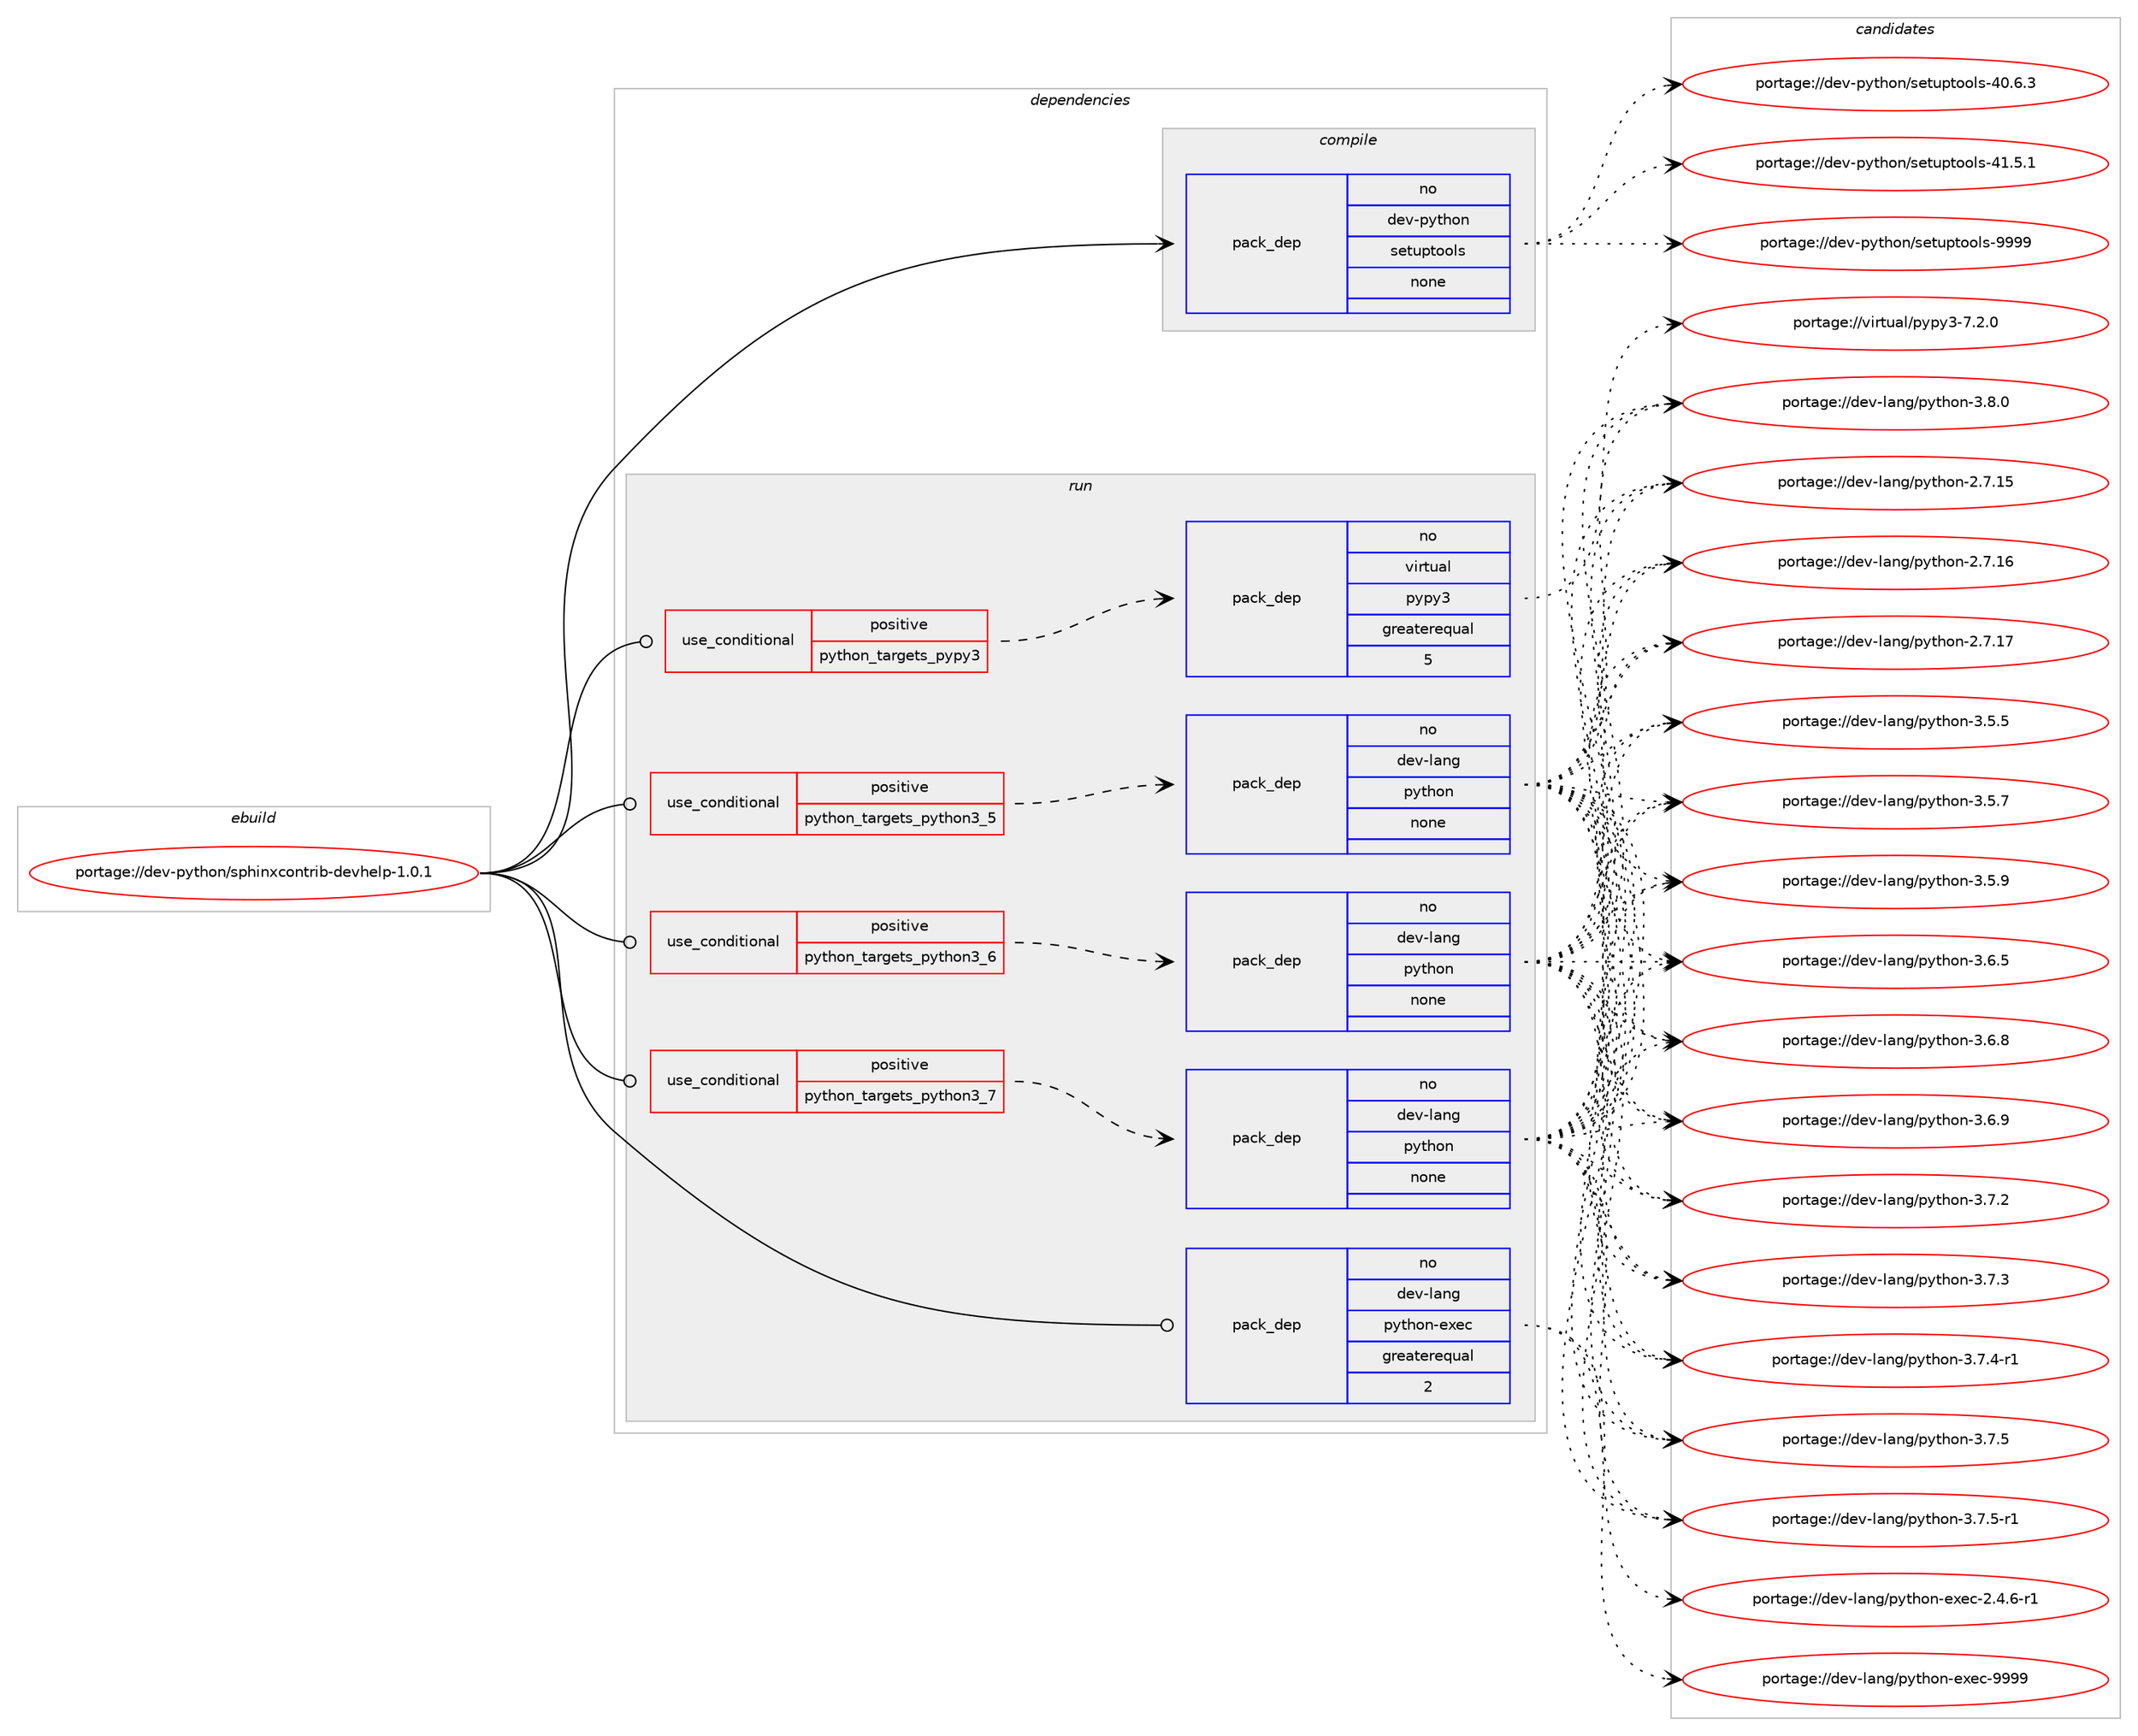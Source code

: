 digraph prolog {

# *************
# Graph options
# *************

newrank=true;
concentrate=true;
compound=true;
graph [rankdir=LR,fontname=Helvetica,fontsize=10,ranksep=1.5];#, ranksep=2.5, nodesep=0.2];
edge  [arrowhead=vee];
node  [fontname=Helvetica,fontsize=10];

# **********
# The ebuild
# **********

subgraph cluster_leftcol {
color=gray;
rank=same;
label=<<i>ebuild</i>>;
id [label="portage://dev-python/sphinxcontrib-devhelp-1.0.1", color=red, width=4, href="../dev-python/sphinxcontrib-devhelp-1.0.1.svg"];
}

# ****************
# The dependencies
# ****************

subgraph cluster_midcol {
color=gray;
label=<<i>dependencies</i>>;
subgraph cluster_compile {
fillcolor="#eeeeee";
style=filled;
label=<<i>compile</i>>;
subgraph pack130889 {
dependency173311 [label=<<TABLE BORDER="0" CELLBORDER="1" CELLSPACING="0" CELLPADDING="4" WIDTH="220"><TR><TD ROWSPAN="6" CELLPADDING="30">pack_dep</TD></TR><TR><TD WIDTH="110">no</TD></TR><TR><TD>dev-python</TD></TR><TR><TD>setuptools</TD></TR><TR><TD>none</TD></TR><TR><TD></TD></TR></TABLE>>, shape=none, color=blue];
}
id:e -> dependency173311:w [weight=20,style="solid",arrowhead="vee"];
}
subgraph cluster_compileandrun {
fillcolor="#eeeeee";
style=filled;
label=<<i>compile and run</i>>;
}
subgraph cluster_run {
fillcolor="#eeeeee";
style=filled;
label=<<i>run</i>>;
subgraph cond39019 {
dependency173312 [label=<<TABLE BORDER="0" CELLBORDER="1" CELLSPACING="0" CELLPADDING="4"><TR><TD ROWSPAN="3" CELLPADDING="10">use_conditional</TD></TR><TR><TD>positive</TD></TR><TR><TD>python_targets_pypy3</TD></TR></TABLE>>, shape=none, color=red];
subgraph pack130890 {
dependency173313 [label=<<TABLE BORDER="0" CELLBORDER="1" CELLSPACING="0" CELLPADDING="4" WIDTH="220"><TR><TD ROWSPAN="6" CELLPADDING="30">pack_dep</TD></TR><TR><TD WIDTH="110">no</TD></TR><TR><TD>virtual</TD></TR><TR><TD>pypy3</TD></TR><TR><TD>greaterequal</TD></TR><TR><TD>5</TD></TR></TABLE>>, shape=none, color=blue];
}
dependency173312:e -> dependency173313:w [weight=20,style="dashed",arrowhead="vee"];
}
id:e -> dependency173312:w [weight=20,style="solid",arrowhead="odot"];
subgraph cond39020 {
dependency173314 [label=<<TABLE BORDER="0" CELLBORDER="1" CELLSPACING="0" CELLPADDING="4"><TR><TD ROWSPAN="3" CELLPADDING="10">use_conditional</TD></TR><TR><TD>positive</TD></TR><TR><TD>python_targets_python3_5</TD></TR></TABLE>>, shape=none, color=red];
subgraph pack130891 {
dependency173315 [label=<<TABLE BORDER="0" CELLBORDER="1" CELLSPACING="0" CELLPADDING="4" WIDTH="220"><TR><TD ROWSPAN="6" CELLPADDING="30">pack_dep</TD></TR><TR><TD WIDTH="110">no</TD></TR><TR><TD>dev-lang</TD></TR><TR><TD>python</TD></TR><TR><TD>none</TD></TR><TR><TD></TD></TR></TABLE>>, shape=none, color=blue];
}
dependency173314:e -> dependency173315:w [weight=20,style="dashed",arrowhead="vee"];
}
id:e -> dependency173314:w [weight=20,style="solid",arrowhead="odot"];
subgraph cond39021 {
dependency173316 [label=<<TABLE BORDER="0" CELLBORDER="1" CELLSPACING="0" CELLPADDING="4"><TR><TD ROWSPAN="3" CELLPADDING="10">use_conditional</TD></TR><TR><TD>positive</TD></TR><TR><TD>python_targets_python3_6</TD></TR></TABLE>>, shape=none, color=red];
subgraph pack130892 {
dependency173317 [label=<<TABLE BORDER="0" CELLBORDER="1" CELLSPACING="0" CELLPADDING="4" WIDTH="220"><TR><TD ROWSPAN="6" CELLPADDING="30">pack_dep</TD></TR><TR><TD WIDTH="110">no</TD></TR><TR><TD>dev-lang</TD></TR><TR><TD>python</TD></TR><TR><TD>none</TD></TR><TR><TD></TD></TR></TABLE>>, shape=none, color=blue];
}
dependency173316:e -> dependency173317:w [weight=20,style="dashed",arrowhead="vee"];
}
id:e -> dependency173316:w [weight=20,style="solid",arrowhead="odot"];
subgraph cond39022 {
dependency173318 [label=<<TABLE BORDER="0" CELLBORDER="1" CELLSPACING="0" CELLPADDING="4"><TR><TD ROWSPAN="3" CELLPADDING="10">use_conditional</TD></TR><TR><TD>positive</TD></TR><TR><TD>python_targets_python3_7</TD></TR></TABLE>>, shape=none, color=red];
subgraph pack130893 {
dependency173319 [label=<<TABLE BORDER="0" CELLBORDER="1" CELLSPACING="0" CELLPADDING="4" WIDTH="220"><TR><TD ROWSPAN="6" CELLPADDING="30">pack_dep</TD></TR><TR><TD WIDTH="110">no</TD></TR><TR><TD>dev-lang</TD></TR><TR><TD>python</TD></TR><TR><TD>none</TD></TR><TR><TD></TD></TR></TABLE>>, shape=none, color=blue];
}
dependency173318:e -> dependency173319:w [weight=20,style="dashed",arrowhead="vee"];
}
id:e -> dependency173318:w [weight=20,style="solid",arrowhead="odot"];
subgraph pack130894 {
dependency173320 [label=<<TABLE BORDER="0" CELLBORDER="1" CELLSPACING="0" CELLPADDING="4" WIDTH="220"><TR><TD ROWSPAN="6" CELLPADDING="30">pack_dep</TD></TR><TR><TD WIDTH="110">no</TD></TR><TR><TD>dev-lang</TD></TR><TR><TD>python-exec</TD></TR><TR><TD>greaterequal</TD></TR><TR><TD>2</TD></TR></TABLE>>, shape=none, color=blue];
}
id:e -> dependency173320:w [weight=20,style="solid",arrowhead="odot"];
}
}

# **************
# The candidates
# **************

subgraph cluster_choices {
rank=same;
color=gray;
label=<<i>candidates</i>>;

subgraph choice130889 {
color=black;
nodesep=1;
choiceportage100101118451121211161041111104711510111611711211611111110811545524846544651 [label="portage://dev-python/setuptools-40.6.3", color=red, width=4,href="../dev-python/setuptools-40.6.3.svg"];
choiceportage100101118451121211161041111104711510111611711211611111110811545524946534649 [label="portage://dev-python/setuptools-41.5.1", color=red, width=4,href="../dev-python/setuptools-41.5.1.svg"];
choiceportage10010111845112121116104111110471151011161171121161111111081154557575757 [label="portage://dev-python/setuptools-9999", color=red, width=4,href="../dev-python/setuptools-9999.svg"];
dependency173311:e -> choiceportage100101118451121211161041111104711510111611711211611111110811545524846544651:w [style=dotted,weight="100"];
dependency173311:e -> choiceportage100101118451121211161041111104711510111611711211611111110811545524946534649:w [style=dotted,weight="100"];
dependency173311:e -> choiceportage10010111845112121116104111110471151011161171121161111111081154557575757:w [style=dotted,weight="100"];
}
subgraph choice130890 {
color=black;
nodesep=1;
choiceportage118105114116117971084711212111212151455546504648 [label="portage://virtual/pypy3-7.2.0", color=red, width=4,href="../virtual/pypy3-7.2.0.svg"];
dependency173313:e -> choiceportage118105114116117971084711212111212151455546504648:w [style=dotted,weight="100"];
}
subgraph choice130891 {
color=black;
nodesep=1;
choiceportage10010111845108971101034711212111610411111045504655464953 [label="portage://dev-lang/python-2.7.15", color=red, width=4,href="../dev-lang/python-2.7.15.svg"];
choiceportage10010111845108971101034711212111610411111045504655464954 [label="portage://dev-lang/python-2.7.16", color=red, width=4,href="../dev-lang/python-2.7.16.svg"];
choiceportage10010111845108971101034711212111610411111045504655464955 [label="portage://dev-lang/python-2.7.17", color=red, width=4,href="../dev-lang/python-2.7.17.svg"];
choiceportage100101118451089711010347112121116104111110455146534653 [label="portage://dev-lang/python-3.5.5", color=red, width=4,href="../dev-lang/python-3.5.5.svg"];
choiceportage100101118451089711010347112121116104111110455146534655 [label="portage://dev-lang/python-3.5.7", color=red, width=4,href="../dev-lang/python-3.5.7.svg"];
choiceportage100101118451089711010347112121116104111110455146534657 [label="portage://dev-lang/python-3.5.9", color=red, width=4,href="../dev-lang/python-3.5.9.svg"];
choiceportage100101118451089711010347112121116104111110455146544653 [label="portage://dev-lang/python-3.6.5", color=red, width=4,href="../dev-lang/python-3.6.5.svg"];
choiceportage100101118451089711010347112121116104111110455146544656 [label="portage://dev-lang/python-3.6.8", color=red, width=4,href="../dev-lang/python-3.6.8.svg"];
choiceportage100101118451089711010347112121116104111110455146544657 [label="portage://dev-lang/python-3.6.9", color=red, width=4,href="../dev-lang/python-3.6.9.svg"];
choiceportage100101118451089711010347112121116104111110455146554650 [label="portage://dev-lang/python-3.7.2", color=red, width=4,href="../dev-lang/python-3.7.2.svg"];
choiceportage100101118451089711010347112121116104111110455146554651 [label="portage://dev-lang/python-3.7.3", color=red, width=4,href="../dev-lang/python-3.7.3.svg"];
choiceportage1001011184510897110103471121211161041111104551465546524511449 [label="portage://dev-lang/python-3.7.4-r1", color=red, width=4,href="../dev-lang/python-3.7.4-r1.svg"];
choiceportage100101118451089711010347112121116104111110455146554653 [label="portage://dev-lang/python-3.7.5", color=red, width=4,href="../dev-lang/python-3.7.5.svg"];
choiceportage1001011184510897110103471121211161041111104551465546534511449 [label="portage://dev-lang/python-3.7.5-r1", color=red, width=4,href="../dev-lang/python-3.7.5-r1.svg"];
choiceportage100101118451089711010347112121116104111110455146564648 [label="portage://dev-lang/python-3.8.0", color=red, width=4,href="../dev-lang/python-3.8.0.svg"];
dependency173315:e -> choiceportage10010111845108971101034711212111610411111045504655464953:w [style=dotted,weight="100"];
dependency173315:e -> choiceportage10010111845108971101034711212111610411111045504655464954:w [style=dotted,weight="100"];
dependency173315:e -> choiceportage10010111845108971101034711212111610411111045504655464955:w [style=dotted,weight="100"];
dependency173315:e -> choiceportage100101118451089711010347112121116104111110455146534653:w [style=dotted,weight="100"];
dependency173315:e -> choiceportage100101118451089711010347112121116104111110455146534655:w [style=dotted,weight="100"];
dependency173315:e -> choiceportage100101118451089711010347112121116104111110455146534657:w [style=dotted,weight="100"];
dependency173315:e -> choiceportage100101118451089711010347112121116104111110455146544653:w [style=dotted,weight="100"];
dependency173315:e -> choiceportage100101118451089711010347112121116104111110455146544656:w [style=dotted,weight="100"];
dependency173315:e -> choiceportage100101118451089711010347112121116104111110455146544657:w [style=dotted,weight="100"];
dependency173315:e -> choiceportage100101118451089711010347112121116104111110455146554650:w [style=dotted,weight="100"];
dependency173315:e -> choiceportage100101118451089711010347112121116104111110455146554651:w [style=dotted,weight="100"];
dependency173315:e -> choiceportage1001011184510897110103471121211161041111104551465546524511449:w [style=dotted,weight="100"];
dependency173315:e -> choiceportage100101118451089711010347112121116104111110455146554653:w [style=dotted,weight="100"];
dependency173315:e -> choiceportage1001011184510897110103471121211161041111104551465546534511449:w [style=dotted,weight="100"];
dependency173315:e -> choiceportage100101118451089711010347112121116104111110455146564648:w [style=dotted,weight="100"];
}
subgraph choice130892 {
color=black;
nodesep=1;
choiceportage10010111845108971101034711212111610411111045504655464953 [label="portage://dev-lang/python-2.7.15", color=red, width=4,href="../dev-lang/python-2.7.15.svg"];
choiceportage10010111845108971101034711212111610411111045504655464954 [label="portage://dev-lang/python-2.7.16", color=red, width=4,href="../dev-lang/python-2.7.16.svg"];
choiceportage10010111845108971101034711212111610411111045504655464955 [label="portage://dev-lang/python-2.7.17", color=red, width=4,href="../dev-lang/python-2.7.17.svg"];
choiceportage100101118451089711010347112121116104111110455146534653 [label="portage://dev-lang/python-3.5.5", color=red, width=4,href="../dev-lang/python-3.5.5.svg"];
choiceportage100101118451089711010347112121116104111110455146534655 [label="portage://dev-lang/python-3.5.7", color=red, width=4,href="../dev-lang/python-3.5.7.svg"];
choiceportage100101118451089711010347112121116104111110455146534657 [label="portage://dev-lang/python-3.5.9", color=red, width=4,href="../dev-lang/python-3.5.9.svg"];
choiceportage100101118451089711010347112121116104111110455146544653 [label="portage://dev-lang/python-3.6.5", color=red, width=4,href="../dev-lang/python-3.6.5.svg"];
choiceportage100101118451089711010347112121116104111110455146544656 [label="portage://dev-lang/python-3.6.8", color=red, width=4,href="../dev-lang/python-3.6.8.svg"];
choiceportage100101118451089711010347112121116104111110455146544657 [label="portage://dev-lang/python-3.6.9", color=red, width=4,href="../dev-lang/python-3.6.9.svg"];
choiceportage100101118451089711010347112121116104111110455146554650 [label="portage://dev-lang/python-3.7.2", color=red, width=4,href="../dev-lang/python-3.7.2.svg"];
choiceportage100101118451089711010347112121116104111110455146554651 [label="portage://dev-lang/python-3.7.3", color=red, width=4,href="../dev-lang/python-3.7.3.svg"];
choiceportage1001011184510897110103471121211161041111104551465546524511449 [label="portage://dev-lang/python-3.7.4-r1", color=red, width=4,href="../dev-lang/python-3.7.4-r1.svg"];
choiceportage100101118451089711010347112121116104111110455146554653 [label="portage://dev-lang/python-3.7.5", color=red, width=4,href="../dev-lang/python-3.7.5.svg"];
choiceportage1001011184510897110103471121211161041111104551465546534511449 [label="portage://dev-lang/python-3.7.5-r1", color=red, width=4,href="../dev-lang/python-3.7.5-r1.svg"];
choiceportage100101118451089711010347112121116104111110455146564648 [label="portage://dev-lang/python-3.8.0", color=red, width=4,href="../dev-lang/python-3.8.0.svg"];
dependency173317:e -> choiceportage10010111845108971101034711212111610411111045504655464953:w [style=dotted,weight="100"];
dependency173317:e -> choiceportage10010111845108971101034711212111610411111045504655464954:w [style=dotted,weight="100"];
dependency173317:e -> choiceportage10010111845108971101034711212111610411111045504655464955:w [style=dotted,weight="100"];
dependency173317:e -> choiceportage100101118451089711010347112121116104111110455146534653:w [style=dotted,weight="100"];
dependency173317:e -> choiceportage100101118451089711010347112121116104111110455146534655:w [style=dotted,weight="100"];
dependency173317:e -> choiceportage100101118451089711010347112121116104111110455146534657:w [style=dotted,weight="100"];
dependency173317:e -> choiceportage100101118451089711010347112121116104111110455146544653:w [style=dotted,weight="100"];
dependency173317:e -> choiceportage100101118451089711010347112121116104111110455146544656:w [style=dotted,weight="100"];
dependency173317:e -> choiceportage100101118451089711010347112121116104111110455146544657:w [style=dotted,weight="100"];
dependency173317:e -> choiceportage100101118451089711010347112121116104111110455146554650:w [style=dotted,weight="100"];
dependency173317:e -> choiceportage100101118451089711010347112121116104111110455146554651:w [style=dotted,weight="100"];
dependency173317:e -> choiceportage1001011184510897110103471121211161041111104551465546524511449:w [style=dotted,weight="100"];
dependency173317:e -> choiceportage100101118451089711010347112121116104111110455146554653:w [style=dotted,weight="100"];
dependency173317:e -> choiceportage1001011184510897110103471121211161041111104551465546534511449:w [style=dotted,weight="100"];
dependency173317:e -> choiceportage100101118451089711010347112121116104111110455146564648:w [style=dotted,weight="100"];
}
subgraph choice130893 {
color=black;
nodesep=1;
choiceportage10010111845108971101034711212111610411111045504655464953 [label="portage://dev-lang/python-2.7.15", color=red, width=4,href="../dev-lang/python-2.7.15.svg"];
choiceportage10010111845108971101034711212111610411111045504655464954 [label="portage://dev-lang/python-2.7.16", color=red, width=4,href="../dev-lang/python-2.7.16.svg"];
choiceportage10010111845108971101034711212111610411111045504655464955 [label="portage://dev-lang/python-2.7.17", color=red, width=4,href="../dev-lang/python-2.7.17.svg"];
choiceportage100101118451089711010347112121116104111110455146534653 [label="portage://dev-lang/python-3.5.5", color=red, width=4,href="../dev-lang/python-3.5.5.svg"];
choiceportage100101118451089711010347112121116104111110455146534655 [label="portage://dev-lang/python-3.5.7", color=red, width=4,href="../dev-lang/python-3.5.7.svg"];
choiceportage100101118451089711010347112121116104111110455146534657 [label="portage://dev-lang/python-3.5.9", color=red, width=4,href="../dev-lang/python-3.5.9.svg"];
choiceportage100101118451089711010347112121116104111110455146544653 [label="portage://dev-lang/python-3.6.5", color=red, width=4,href="../dev-lang/python-3.6.5.svg"];
choiceportage100101118451089711010347112121116104111110455146544656 [label="portage://dev-lang/python-3.6.8", color=red, width=4,href="../dev-lang/python-3.6.8.svg"];
choiceportage100101118451089711010347112121116104111110455146544657 [label="portage://dev-lang/python-3.6.9", color=red, width=4,href="../dev-lang/python-3.6.9.svg"];
choiceportage100101118451089711010347112121116104111110455146554650 [label="portage://dev-lang/python-3.7.2", color=red, width=4,href="../dev-lang/python-3.7.2.svg"];
choiceportage100101118451089711010347112121116104111110455146554651 [label="portage://dev-lang/python-3.7.3", color=red, width=4,href="../dev-lang/python-3.7.3.svg"];
choiceportage1001011184510897110103471121211161041111104551465546524511449 [label="portage://dev-lang/python-3.7.4-r1", color=red, width=4,href="../dev-lang/python-3.7.4-r1.svg"];
choiceportage100101118451089711010347112121116104111110455146554653 [label="portage://dev-lang/python-3.7.5", color=red, width=4,href="../dev-lang/python-3.7.5.svg"];
choiceportage1001011184510897110103471121211161041111104551465546534511449 [label="portage://dev-lang/python-3.7.5-r1", color=red, width=4,href="../dev-lang/python-3.7.5-r1.svg"];
choiceportage100101118451089711010347112121116104111110455146564648 [label="portage://dev-lang/python-3.8.0", color=red, width=4,href="../dev-lang/python-3.8.0.svg"];
dependency173319:e -> choiceportage10010111845108971101034711212111610411111045504655464953:w [style=dotted,weight="100"];
dependency173319:e -> choiceportage10010111845108971101034711212111610411111045504655464954:w [style=dotted,weight="100"];
dependency173319:e -> choiceportage10010111845108971101034711212111610411111045504655464955:w [style=dotted,weight="100"];
dependency173319:e -> choiceportage100101118451089711010347112121116104111110455146534653:w [style=dotted,weight="100"];
dependency173319:e -> choiceportage100101118451089711010347112121116104111110455146534655:w [style=dotted,weight="100"];
dependency173319:e -> choiceportage100101118451089711010347112121116104111110455146534657:w [style=dotted,weight="100"];
dependency173319:e -> choiceportage100101118451089711010347112121116104111110455146544653:w [style=dotted,weight="100"];
dependency173319:e -> choiceportage100101118451089711010347112121116104111110455146544656:w [style=dotted,weight="100"];
dependency173319:e -> choiceportage100101118451089711010347112121116104111110455146544657:w [style=dotted,weight="100"];
dependency173319:e -> choiceportage100101118451089711010347112121116104111110455146554650:w [style=dotted,weight="100"];
dependency173319:e -> choiceportage100101118451089711010347112121116104111110455146554651:w [style=dotted,weight="100"];
dependency173319:e -> choiceportage1001011184510897110103471121211161041111104551465546524511449:w [style=dotted,weight="100"];
dependency173319:e -> choiceportage100101118451089711010347112121116104111110455146554653:w [style=dotted,weight="100"];
dependency173319:e -> choiceportage1001011184510897110103471121211161041111104551465546534511449:w [style=dotted,weight="100"];
dependency173319:e -> choiceportage100101118451089711010347112121116104111110455146564648:w [style=dotted,weight="100"];
}
subgraph choice130894 {
color=black;
nodesep=1;
choiceportage10010111845108971101034711212111610411111045101120101994550465246544511449 [label="portage://dev-lang/python-exec-2.4.6-r1", color=red, width=4,href="../dev-lang/python-exec-2.4.6-r1.svg"];
choiceportage10010111845108971101034711212111610411111045101120101994557575757 [label="portage://dev-lang/python-exec-9999", color=red, width=4,href="../dev-lang/python-exec-9999.svg"];
dependency173320:e -> choiceportage10010111845108971101034711212111610411111045101120101994550465246544511449:w [style=dotted,weight="100"];
dependency173320:e -> choiceportage10010111845108971101034711212111610411111045101120101994557575757:w [style=dotted,weight="100"];
}
}

}
